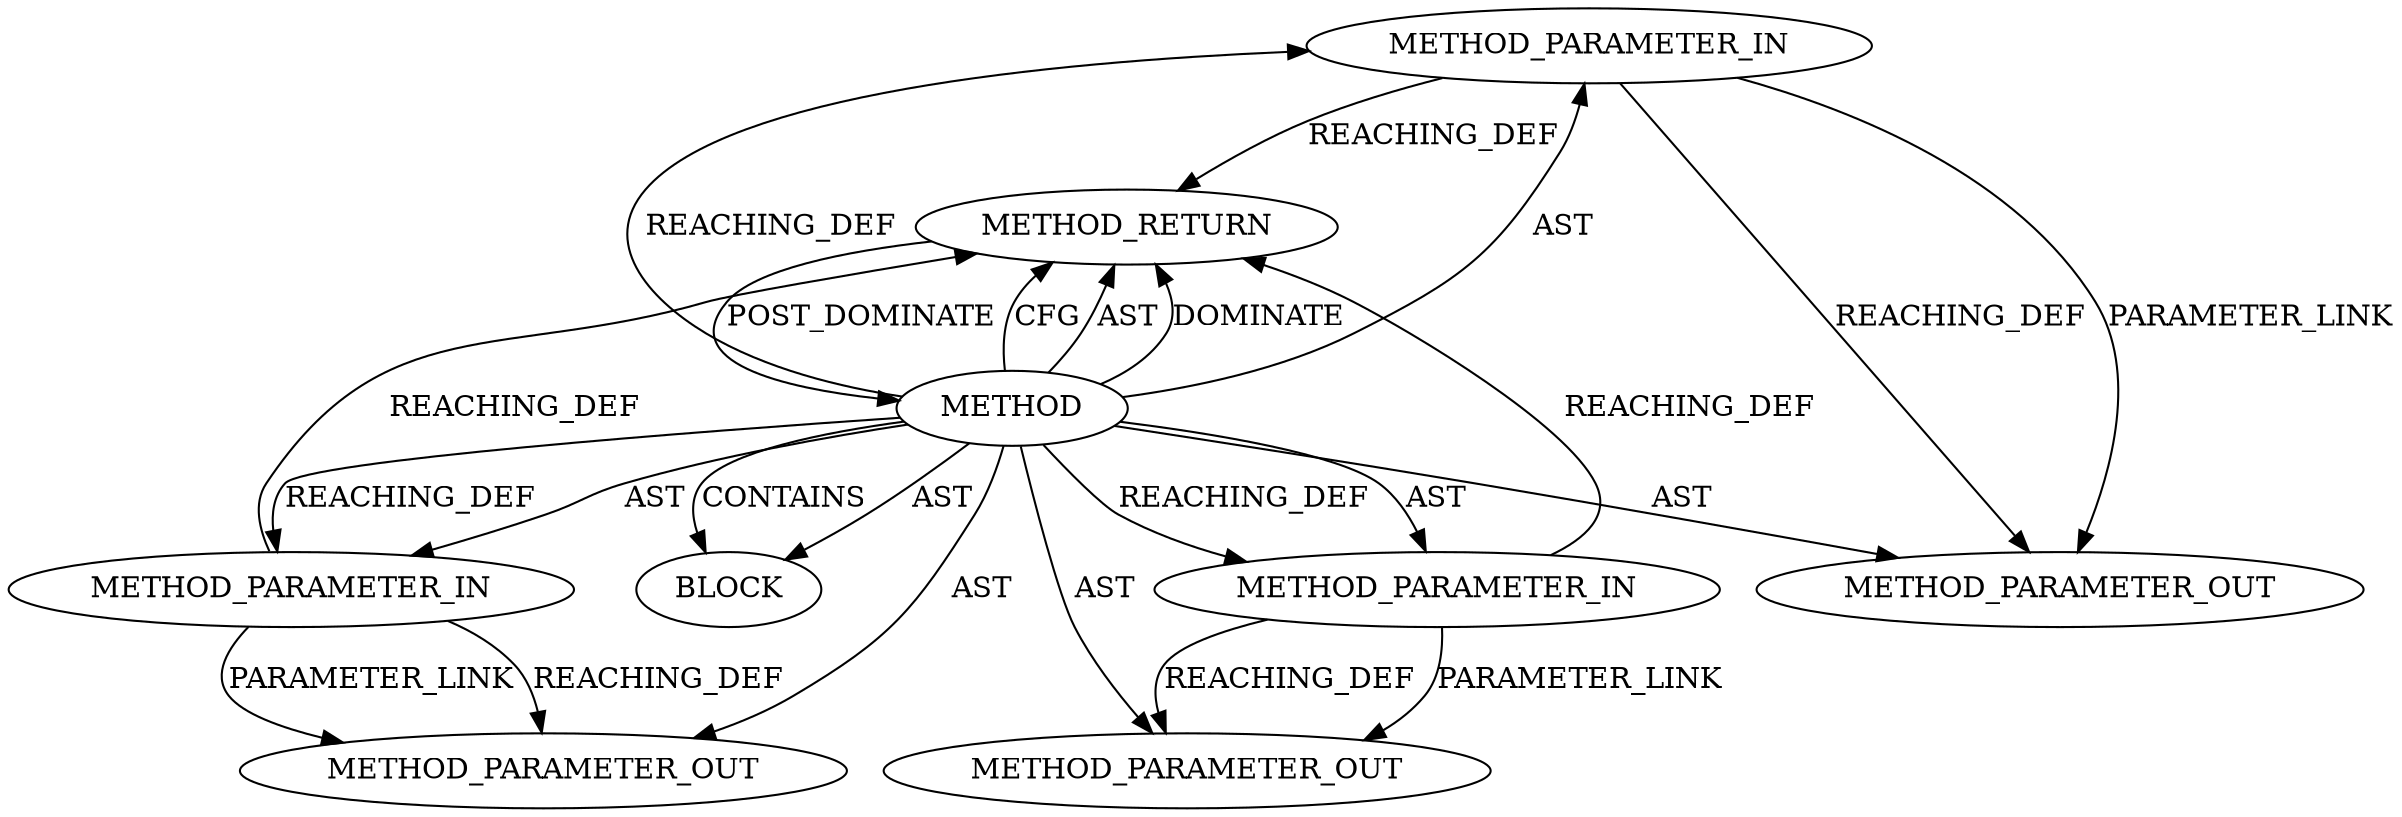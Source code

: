 digraph {
  12996 [label=METHOD_PARAMETER_IN ORDER=2 CODE="p2" IS_VARIADIC=false TYPE_FULL_NAME="ANY" EVALUATION_STRATEGY="BY_VALUE" INDEX=2 NAME="p2"]
  13668 [label=METHOD_PARAMETER_OUT ORDER=3 CODE="p3" IS_VARIADIC=false TYPE_FULL_NAME="ANY" EVALUATION_STRATEGY="BY_VALUE" INDEX=3 NAME="p3"]
  12995 [label=METHOD_PARAMETER_IN ORDER=1 CODE="p1" IS_VARIADIC=false TYPE_FULL_NAME="ANY" EVALUATION_STRATEGY="BY_VALUE" INDEX=1 NAME="p1"]
  13666 [label=METHOD_PARAMETER_OUT ORDER=1 CODE="p1" IS_VARIADIC=false TYPE_FULL_NAME="ANY" EVALUATION_STRATEGY="BY_VALUE" INDEX=1 NAME="p1"]
  12998 [label=BLOCK ORDER=1 ARGUMENT_INDEX=1 CODE="<empty>" TYPE_FULL_NAME="ANY"]
  12997 [label=METHOD_PARAMETER_IN ORDER=3 CODE="p3" IS_VARIADIC=false TYPE_FULL_NAME="ANY" EVALUATION_STRATEGY="BY_VALUE" INDEX=3 NAME="p3"]
  12999 [label=METHOD_RETURN ORDER=2 CODE="RET" TYPE_FULL_NAME="ANY" EVALUATION_STRATEGY="BY_VALUE"]
  13667 [label=METHOD_PARAMETER_OUT ORDER=2 CODE="p2" IS_VARIADIC=false TYPE_FULL_NAME="ANY" EVALUATION_STRATEGY="BY_VALUE" INDEX=2 NAME="p2"]
  12994 [label=METHOD AST_PARENT_TYPE="NAMESPACE_BLOCK" AST_PARENT_FULL_NAME="<global>" ORDER=0 CODE="<empty>" FULL_NAME="WARN" IS_EXTERNAL=true FILENAME="<empty>" SIGNATURE="" NAME="WARN"]
  12996 -> 13667 [label=REACHING_DEF VARIABLE="p2"]
  12997 -> 13668 [label=PARAMETER_LINK ]
  12994 -> 13667 [label=AST ]
  12995 -> 13666 [label=PARAMETER_LINK ]
  12994 -> 12999 [label=CFG ]
  12997 -> 13668 [label=REACHING_DEF VARIABLE="p3"]
  12997 -> 12999 [label=REACHING_DEF VARIABLE="p3"]
  12996 -> 13667 [label=PARAMETER_LINK ]
  12994 -> 13666 [label=AST ]
  12994 -> 12996 [label=REACHING_DEF VARIABLE=""]
  12994 -> 12998 [label=CONTAINS ]
  12995 -> 12999 [label=REACHING_DEF VARIABLE="p1"]
  12994 -> 12999 [label=AST ]
  12999 -> 12994 [label=POST_DOMINATE ]
  12994 -> 12997 [label=AST ]
  12994 -> 12997 [label=REACHING_DEF VARIABLE=""]
  12994 -> 12995 [label=AST ]
  12994 -> 12999 [label=DOMINATE ]
  12994 -> 12998 [label=AST ]
  12994 -> 12995 [label=REACHING_DEF VARIABLE=""]
  12995 -> 13666 [label=REACHING_DEF VARIABLE="p1"]
  12996 -> 12999 [label=REACHING_DEF VARIABLE="p2"]
  12994 -> 12996 [label=AST ]
  12994 -> 13668 [label=AST ]
}
